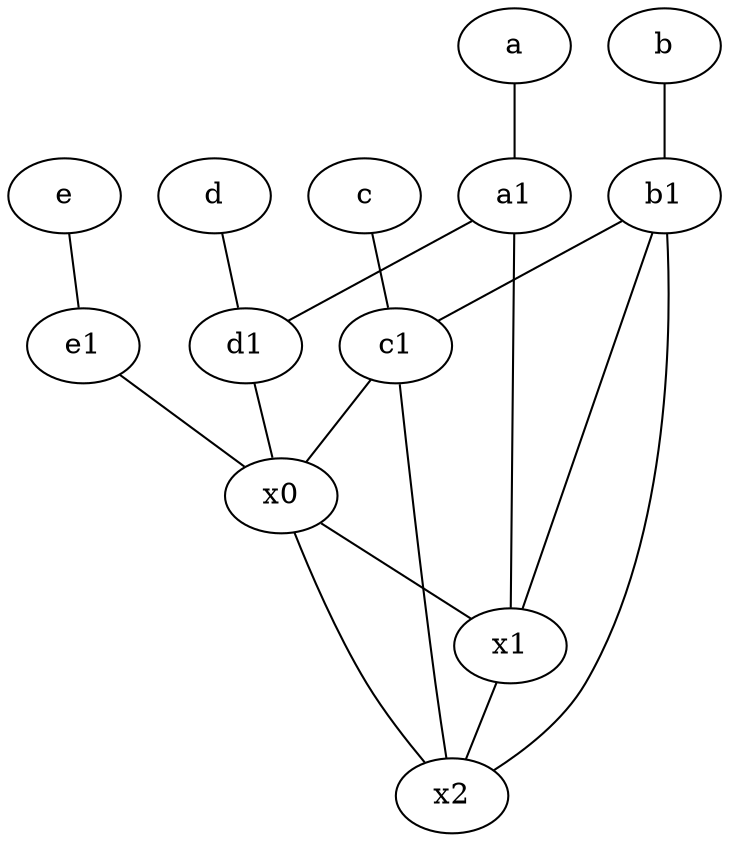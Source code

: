 graph {
	node [labelfontsize=50]
	d1 [labelfontsize=50 pos="3,5!"]
	x2 [labelfontsize=50]
	b [labelfontsize=50 pos="10,4!"]
	b1 [labelfontsize=50 pos="9,4!"]
	e1 [labelfontsize=50 pos="7,7!"]
	x1 [labelfontsize=50]
	c1 [labelfontsize=50 pos="4.5,3!"]
	a [labelfontsize=50 pos="8,2!"]
	c [labelfontsize=50 pos="4.5,2!"]
	x0 [labelfontsize=50]
	a1 [labelfontsize=50 pos="8,3!"]
	e [labelfontsize=50 pos="7,9!"]
	d [labelfontsize=50 pos="2,5!"]
	x0 -- x1
	c1 -- x2
	b -- b1
	e1 -- x0
	x1 -- x2
	a -- a1
	c -- c1
	b1 -- x1
	b1 -- c1
	a1 -- d1
	c1 -- x0
	d -- d1
	a1 -- x1
	d1 -- x0
	b1 -- x2
	x0 -- x2
	e -- e1
}
